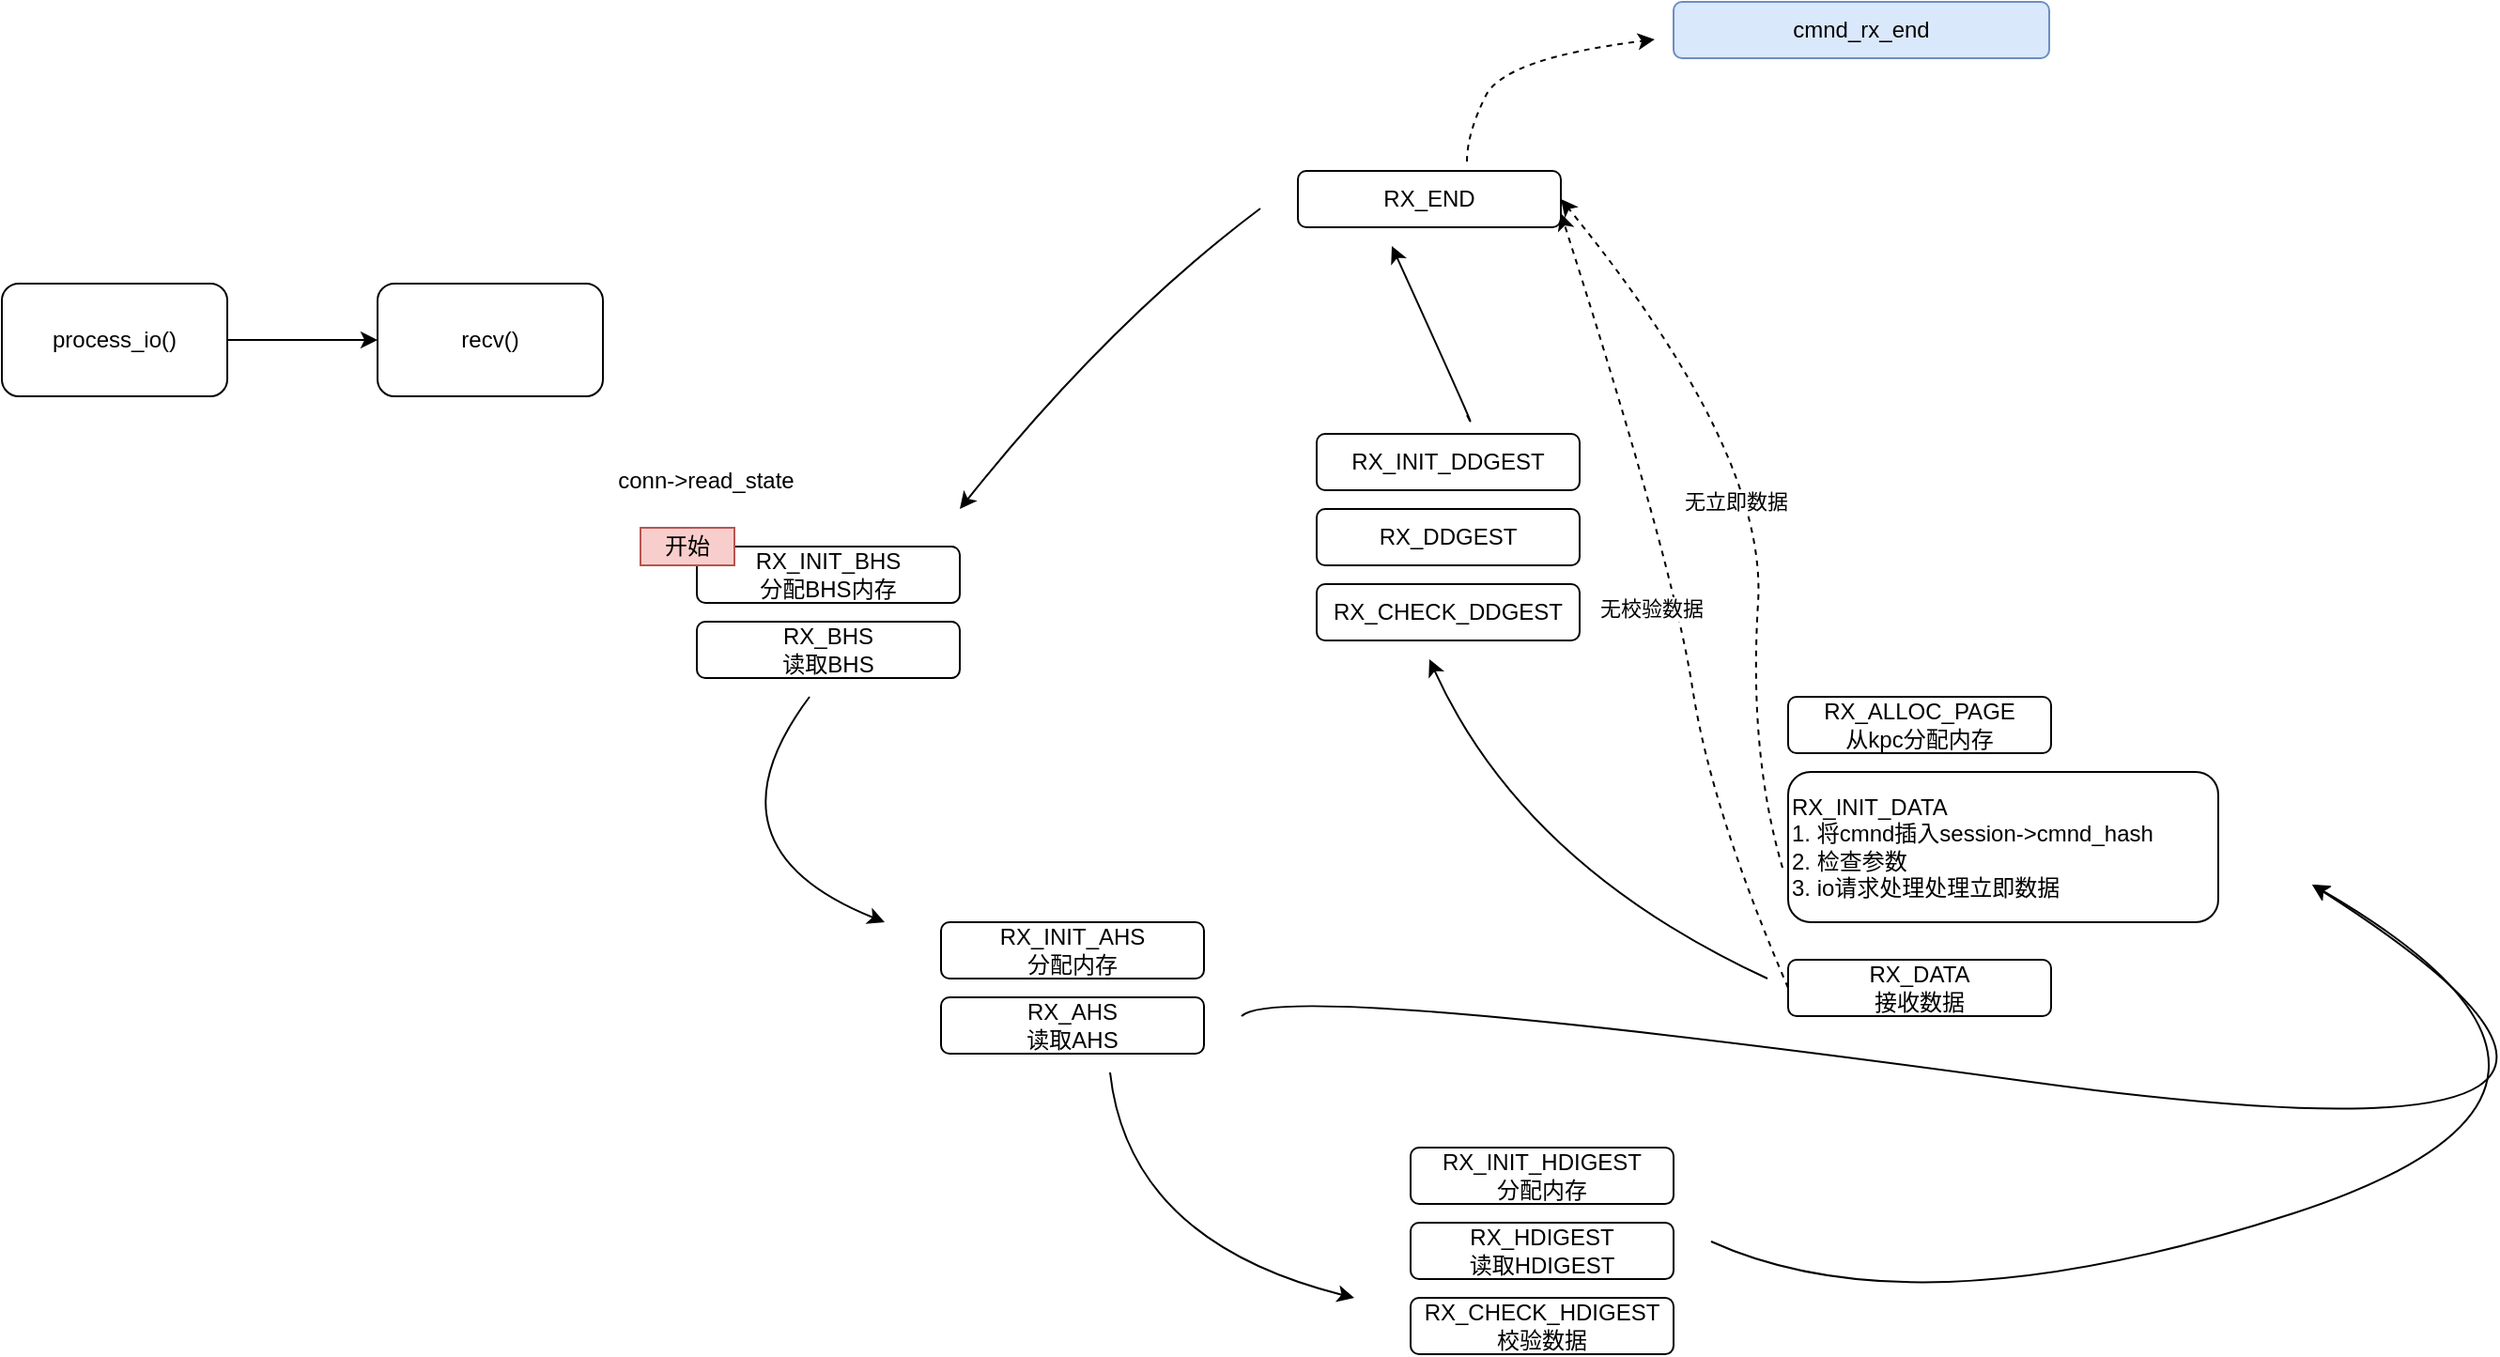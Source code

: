 <mxfile version="20.8.23" type="github">
  <diagram id="cpIiz0hkxJm84qq82TX_" name="第 1 页">
    <mxGraphModel dx="1194" dy="877" grid="1" gridSize="10" guides="1" tooltips="1" connect="1" arrows="1" fold="1" page="1" pageScale="1" pageWidth="827" pageHeight="1169" math="0" shadow="0">
      <root>
        <mxCell id="0" />
        <mxCell id="1" parent="0" />
        <mxCell id="Y4RRBgap4qox0ThQ7hxp-2" value="" style="edgeStyle=none;html=1;" edge="1" parent="1" source="Y4RRBgap4qox0ThQ7hxp-3" target="Y4RRBgap4qox0ThQ7hxp-4">
          <mxGeometry relative="1" as="geometry" />
        </mxCell>
        <mxCell id="Y4RRBgap4qox0ThQ7hxp-3" value="process_io()" style="rounded=1;whiteSpace=wrap;html=1;" vertex="1" parent="1">
          <mxGeometry x="150" y="210" width="120" height="60" as="geometry" />
        </mxCell>
        <mxCell id="Y4RRBgap4qox0ThQ7hxp-4" value="recv()" style="rounded=1;whiteSpace=wrap;html=1;" vertex="1" parent="1">
          <mxGeometry x="350" y="210" width="120" height="60" as="geometry" />
        </mxCell>
        <mxCell id="Y4RRBgap4qox0ThQ7hxp-5" value="conn-&amp;gt;read_state" style="text;html=1;strokeColor=none;fillColor=none;align=center;verticalAlign=middle;whiteSpace=wrap;rounded=0;" vertex="1" parent="1">
          <mxGeometry x="470" y="300" width="110" height="30" as="geometry" />
        </mxCell>
        <mxCell id="Y4RRBgap4qox0ThQ7hxp-6" value="RX_INIT_BHS&lt;br&gt;分配BHS内存" style="rounded=1;whiteSpace=wrap;html=1;" vertex="1" parent="1">
          <mxGeometry x="520" y="350" width="140" height="30" as="geometry" />
        </mxCell>
        <mxCell id="Y4RRBgap4qox0ThQ7hxp-7" value="RX_BHS&lt;br&gt;读取BHS" style="rounded=1;whiteSpace=wrap;html=1;" vertex="1" parent="1">
          <mxGeometry x="520" y="390" width="140" height="30" as="geometry" />
        </mxCell>
        <mxCell id="Y4RRBgap4qox0ThQ7hxp-8" value="RX_INIT_AHS&lt;br&gt;分配内存" style="rounded=1;whiteSpace=wrap;html=1;" vertex="1" parent="1">
          <mxGeometry x="650" y="550" width="140" height="30" as="geometry" />
        </mxCell>
        <mxCell id="Y4RRBgap4qox0ThQ7hxp-9" value="RX_AHS&lt;br&gt;读取AHS" style="rounded=1;whiteSpace=wrap;html=1;" vertex="1" parent="1">
          <mxGeometry x="650" y="590" width="140" height="30" as="geometry" />
        </mxCell>
        <mxCell id="Y4RRBgap4qox0ThQ7hxp-10" value="RX_INIT_HDIGEST&lt;br&gt;分配内存" style="rounded=1;whiteSpace=wrap;html=1;" vertex="1" parent="1">
          <mxGeometry x="900" y="670" width="140" height="30" as="geometry" />
        </mxCell>
        <mxCell id="Y4RRBgap4qox0ThQ7hxp-11" value="RX_HDIGEST&lt;br&gt;读取HDIGEST" style="rounded=1;whiteSpace=wrap;html=1;" vertex="1" parent="1">
          <mxGeometry x="900" y="710" width="140" height="30" as="geometry" />
        </mxCell>
        <mxCell id="Y4RRBgap4qox0ThQ7hxp-12" value="RX_CHECK_HDIGEST&lt;br&gt;校验数据" style="rounded=1;whiteSpace=wrap;html=1;" vertex="1" parent="1">
          <mxGeometry x="900" y="750" width="140" height="30" as="geometry" />
        </mxCell>
        <mxCell id="Y4RRBgap4qox0ThQ7hxp-13" value="" style="curved=1;endArrow=classic;html=1;" edge="1" parent="1">
          <mxGeometry width="50" height="50" relative="1" as="geometry">
            <mxPoint x="580" y="430" as="sourcePoint" />
            <mxPoint x="620" y="550" as="targetPoint" />
            <Array as="points">
              <mxPoint x="520" y="510" />
            </Array>
          </mxGeometry>
        </mxCell>
        <mxCell id="Y4RRBgap4qox0ThQ7hxp-14" value="" style="curved=1;endArrow=classic;html=1;" edge="1" parent="1">
          <mxGeometry width="50" height="50" relative="1" as="geometry">
            <mxPoint x="740" y="630" as="sourcePoint" />
            <mxPoint x="870" y="750" as="targetPoint" />
            <Array as="points">
              <mxPoint x="750" y="720" />
            </Array>
          </mxGeometry>
        </mxCell>
        <mxCell id="Y4RRBgap4qox0ThQ7hxp-18" value="" style="curved=1;endArrow=classic;html=1;" edge="1" parent="1">
          <mxGeometry width="50" height="50" relative="1" as="geometry">
            <mxPoint x="1060" y="720" as="sourcePoint" />
            <mxPoint x="1380" y="530" as="targetPoint" />
            <Array as="points">
              <mxPoint x="1170" y="770" />
              <mxPoint x="1570" y="640" />
            </Array>
          </mxGeometry>
        </mxCell>
        <mxCell id="Y4RRBgap4qox0ThQ7hxp-19" value="" style="group" vertex="1" connectable="0" parent="1">
          <mxGeometry x="1101" y="430" width="229" height="170" as="geometry" />
        </mxCell>
        <mxCell id="Y4RRBgap4qox0ThQ7hxp-15" value="RX_ALLOC_PAGE&lt;br&gt;从kpc分配内存" style="rounded=1;whiteSpace=wrap;html=1;" vertex="1" parent="Y4RRBgap4qox0ThQ7hxp-19">
          <mxGeometry width="140" height="30" as="geometry" />
        </mxCell>
        <mxCell id="Y4RRBgap4qox0ThQ7hxp-16" value="RX_INIT_DATA&lt;br&gt;1. 将cmnd插入session-&amp;gt;cmnd_hash&lt;br&gt;2. 检查参数&lt;br&gt;3. io请求处理处理立即数据" style="rounded=1;whiteSpace=wrap;html=1;align=left;" vertex="1" parent="Y4RRBgap4qox0ThQ7hxp-19">
          <mxGeometry y="40" width="229" height="80" as="geometry" />
        </mxCell>
        <mxCell id="Y4RRBgap4qox0ThQ7hxp-17" value="RX_DATA&lt;br&gt;接收数据" style="rounded=1;whiteSpace=wrap;html=1;" vertex="1" parent="Y4RRBgap4qox0ThQ7hxp-19">
          <mxGeometry y="140" width="140" height="30" as="geometry" />
        </mxCell>
        <mxCell id="Y4RRBgap4qox0ThQ7hxp-20" value="" style="curved=1;endArrow=classic;html=1;rounded=0;" edge="1" parent="1">
          <mxGeometry width="50" height="50" relative="1" as="geometry">
            <mxPoint x="810" y="600" as="sourcePoint" />
            <mxPoint x="1380" y="530" as="targetPoint" />
            <Array as="points">
              <mxPoint x="830" y="580" />
              <mxPoint x="1630" y="690" />
            </Array>
          </mxGeometry>
        </mxCell>
        <mxCell id="Y4RRBgap4qox0ThQ7hxp-24" value="" style="group" vertex="1" connectable="0" parent="1">
          <mxGeometry x="850" y="290" width="140" height="110" as="geometry" />
        </mxCell>
        <mxCell id="Y4RRBgap4qox0ThQ7hxp-21" value="RX_INIT_DDGEST" style="rounded=1;whiteSpace=wrap;html=1;" vertex="1" parent="Y4RRBgap4qox0ThQ7hxp-24">
          <mxGeometry width="140" height="30" as="geometry" />
        </mxCell>
        <mxCell id="Y4RRBgap4qox0ThQ7hxp-22" value="RX_DDGEST" style="rounded=1;whiteSpace=wrap;html=1;" vertex="1" parent="Y4RRBgap4qox0ThQ7hxp-24">
          <mxGeometry y="40" width="140" height="30" as="geometry" />
        </mxCell>
        <mxCell id="Y4RRBgap4qox0ThQ7hxp-23" value="RX_CHECK_DDGEST" style="rounded=1;whiteSpace=wrap;html=1;" vertex="1" parent="Y4RRBgap4qox0ThQ7hxp-24">
          <mxGeometry y="80" width="140" height="30" as="geometry" />
        </mxCell>
        <mxCell id="Y4RRBgap4qox0ThQ7hxp-25" value="RX_END" style="rounded=1;whiteSpace=wrap;html=1;" vertex="1" parent="1">
          <mxGeometry x="840" y="150" width="140" height="30" as="geometry" />
        </mxCell>
        <mxCell id="Y4RRBgap4qox0ThQ7hxp-26" value="" style="curved=1;endArrow=classic;html=1;rounded=0;exitX=-0.013;exitY=0.638;exitDx=0;exitDy=0;entryX=1;entryY=0.5;entryDx=0;entryDy=0;dashed=1;exitPerimeter=0;" edge="1" parent="1" source="Y4RRBgap4qox0ThQ7hxp-16" target="Y4RRBgap4qox0ThQ7hxp-25">
          <mxGeometry width="50" height="50" relative="1" as="geometry">
            <mxPoint x="1350" y="500" as="sourcePoint" />
            <mxPoint x="1620" y="410" as="targetPoint" />
            <Array as="points">
              <mxPoint x="1080" y="460" />
              <mxPoint x="1090" y="300" />
            </Array>
          </mxGeometry>
        </mxCell>
        <mxCell id="Y4RRBgap4qox0ThQ7hxp-27" value="无立即数据" style="edgeLabel;html=1;align=center;verticalAlign=middle;resizable=0;points=[];" vertex="1" connectable="0" parent="Y4RRBgap4qox0ThQ7hxp-26">
          <mxGeometry x="-0.009" y="16" relative="1" as="geometry">
            <mxPoint as="offset" />
          </mxGeometry>
        </mxCell>
        <mxCell id="Y4RRBgap4qox0ThQ7hxp-29" value="" style="curved=1;endArrow=classic;html=1;rounded=0;exitX=0;exitY=0.5;exitDx=0;exitDy=0;entryX=1;entryY=0.75;entryDx=0;entryDy=0;dashed=1;" edge="1" parent="1" source="Y4RRBgap4qox0ThQ7hxp-17" target="Y4RRBgap4qox0ThQ7hxp-25">
          <mxGeometry width="50" height="50" relative="1" as="geometry">
            <mxPoint x="1108" y="531" as="sourcePoint" />
            <mxPoint x="990" y="175" as="targetPoint" />
            <Array as="points">
              <mxPoint x="1060" y="490" />
              <mxPoint x="1040" y="360" />
            </Array>
          </mxGeometry>
        </mxCell>
        <mxCell id="Y4RRBgap4qox0ThQ7hxp-30" value="无校验数据" style="edgeLabel;html=1;align=center;verticalAlign=middle;resizable=0;points=[];" vertex="1" connectable="0" parent="Y4RRBgap4qox0ThQ7hxp-29">
          <mxGeometry x="-0.009" y="16" relative="1" as="geometry">
            <mxPoint as="offset" />
          </mxGeometry>
        </mxCell>
        <mxCell id="Y4RRBgap4qox0ThQ7hxp-31" value="" style="curved=1;endArrow=classic;html=1;" edge="1" parent="1">
          <mxGeometry width="50" height="50" relative="1" as="geometry">
            <mxPoint x="1090" y="580" as="sourcePoint" />
            <mxPoint x="910" y="410" as="targetPoint" />
            <Array as="points">
              <mxPoint x="960" y="520" />
            </Array>
          </mxGeometry>
        </mxCell>
        <mxCell id="Y4RRBgap4qox0ThQ7hxp-32" value="" style="curved=1;endArrow=classic;html=1;" edge="1" parent="1">
          <mxGeometry width="50" height="50" relative="1" as="geometry">
            <mxPoint x="930" y="280" as="sourcePoint" />
            <mxPoint x="890" y="190" as="targetPoint" />
            <Array as="points">
              <mxPoint x="940" y="300" />
            </Array>
          </mxGeometry>
        </mxCell>
        <mxCell id="Y4RRBgap4qox0ThQ7hxp-33" value="" style="curved=1;endArrow=classic;html=1;" edge="1" parent="1">
          <mxGeometry width="50" height="50" relative="1" as="geometry">
            <mxPoint x="820" y="170" as="sourcePoint" />
            <mxPoint x="660" y="330" as="targetPoint" />
            <Array as="points">
              <mxPoint x="740" y="230" />
            </Array>
          </mxGeometry>
        </mxCell>
        <mxCell id="Y4RRBgap4qox0ThQ7hxp-34" value="开始" style="rounded=0;whiteSpace=wrap;html=1;fillColor=#f8cecc;strokeColor=#b85450;" vertex="1" parent="1">
          <mxGeometry x="490" y="340" width="50" height="20" as="geometry" />
        </mxCell>
        <mxCell id="Y4RRBgap4qox0ThQ7hxp-35" value="cmnd_rx_end" style="rounded=1;whiteSpace=wrap;html=1;fillColor=#dae8fc;strokeColor=#6c8ebf;" vertex="1" parent="1">
          <mxGeometry x="1040" y="60" width="200" height="30" as="geometry" />
        </mxCell>
        <mxCell id="Y4RRBgap4qox0ThQ7hxp-37" value="" style="curved=1;endArrow=classic;html=1;rounded=0;dashed=1;exitX=0.643;exitY=-0.167;exitDx=0;exitDy=0;exitPerimeter=0;" edge="1" parent="1" source="Y4RRBgap4qox0ThQ7hxp-25">
          <mxGeometry width="50" height="50" relative="1" as="geometry">
            <mxPoint x="950" y="140" as="sourcePoint" />
            <mxPoint x="1030" y="80" as="targetPoint" />
            <Array as="points">
              <mxPoint x="930" y="130" />
              <mxPoint x="950" y="90" />
            </Array>
          </mxGeometry>
        </mxCell>
      </root>
    </mxGraphModel>
  </diagram>
</mxfile>
